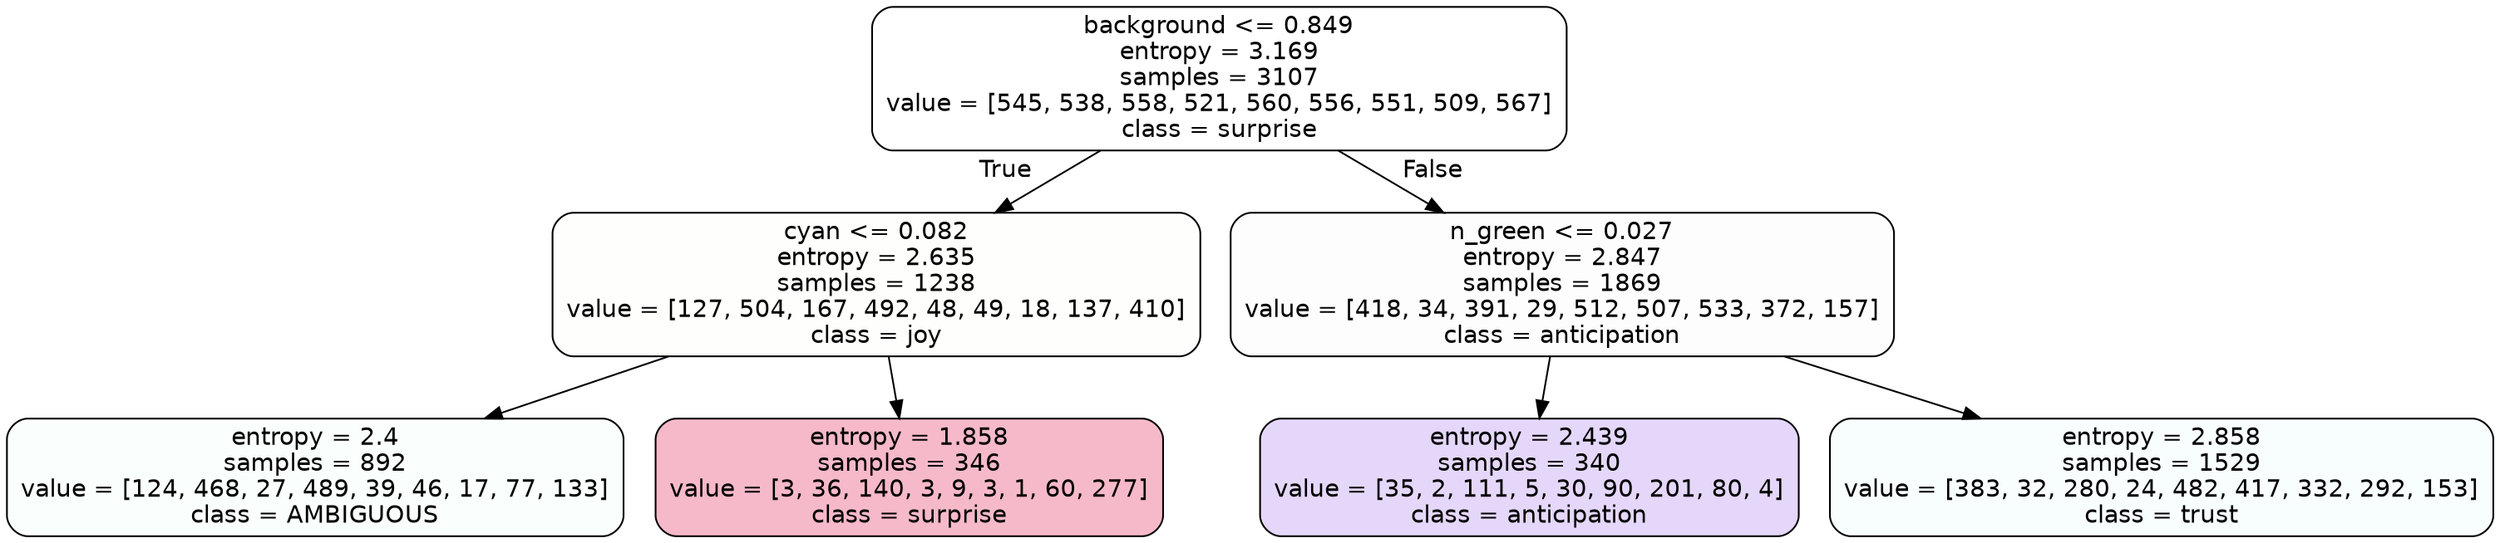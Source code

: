 digraph Tree {
node [shape=box, style="filled, rounded", color="black", fontname=helvetica] ;
edge [fontname=helvetica] ;
0 [label="background <= 0.849\nentropy = 3.169\nsamples = 3107\nvalue = [545, 538, 558, 521, 560, 556, 551, 509, 567]\nclass = surprise", fillcolor="#e5396400"] ;
1 [label="cyan <= 0.082\nentropy = 2.635\nsamples = 1238\nvalue = [127, 504, 167, 492, 48, 49, 18, 137, 410]\nclass = joy", fillcolor="#d7e53902"] ;
0 -> 1 [labeldistance=2.5, labelangle=45, headlabel="True"] ;
2 [label="entropy = 2.4\nsamples = 892\nvalue = [124, 468, 27, 489, 39, 46, 17, 77, 133]\nclass = AMBIGUOUS", fillcolor="#39e58106"] ;
1 -> 2 ;
3 [label="entropy = 1.858\nsamples = 346\nvalue = [3, 36, 140, 3, 9, 3, 1, 60, 277]\nclass = surprise", fillcolor="#e5396459"] ;
1 -> 3 ;
4 [label="n_green <= 0.027\nentropy = 2.847\nsamples = 1869\nvalue = [418, 34, 391, 29, 512, 507, 533, 372, 157]\nclass = anticipation", fillcolor="#8139e502"] ;
0 -> 4 [labeldistance=2.5, labelangle=-45, headlabel="False"] ;
5 [label="entropy = 2.439\nsamples = 340\nvalue = [35, 2, 111, 5, 30, 90, 201, 80, 4]\nclass = anticipation", fillcolor="#8139e533"] ;
4 -> 5 ;
6 [label="entropy = 2.858\nsamples = 1529\nvalue = [383, 32, 280, 24, 482, 417, 332, 292, 153]\nclass = trust", fillcolor="#39d7e508"] ;
4 -> 6 ;
}